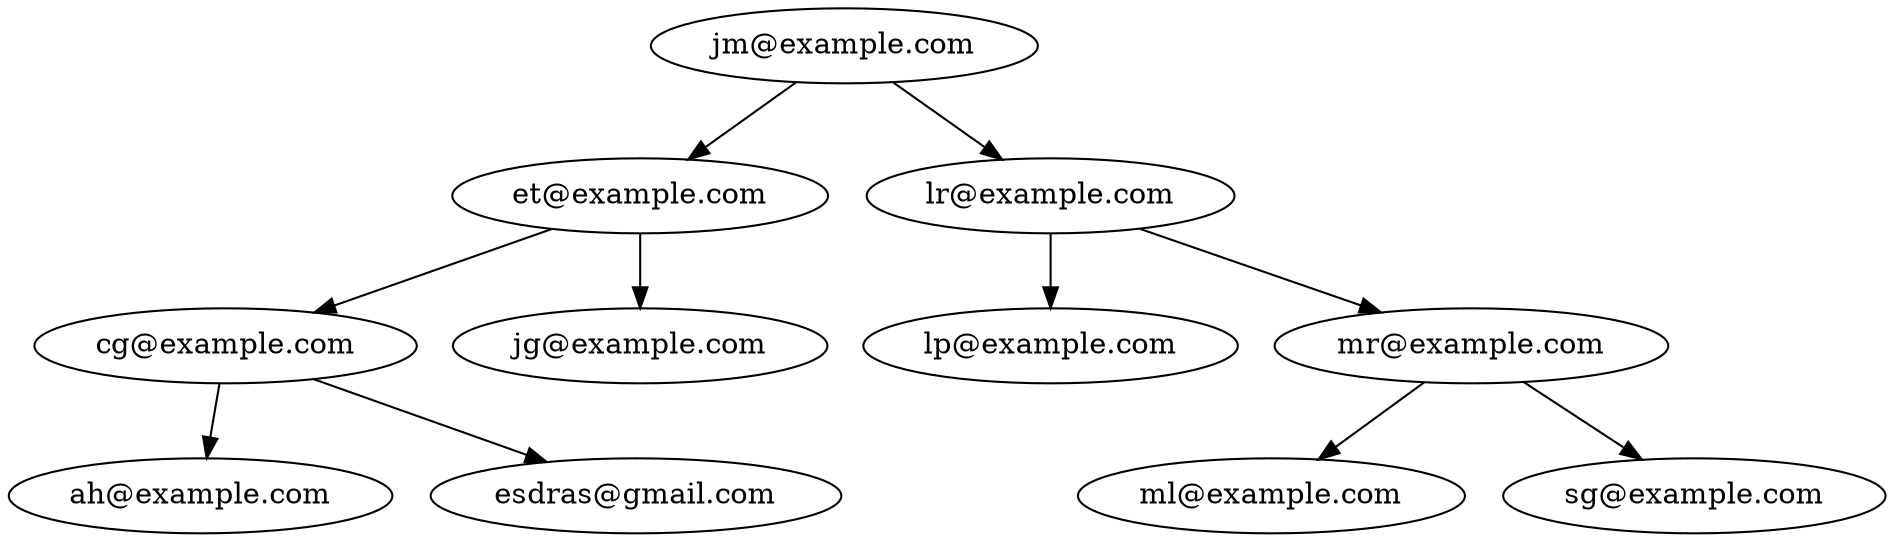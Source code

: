 digraph G {
Nodo0x200e7d5e230[label = "jm@example.com"]
Nodo0x200e7d5e230->Nodo0x200e7d5e410
Nodo0x200e7d5e230->Nodo0x200e7d5eaa0
Nodo0x200e7d5e410[label = "et@example.com"]
Nodo0x200e7d5e410->Nodo0x200e7d5e140
Nodo0x200e7d5e410->Nodo0x200e7d5eb90
Nodo0x200e7d5e140[label = "cg@example.com"]
Nodo0x200e7d5e140->Nodo0x200e7d5e320
Nodo0x200e7d5e140->Nodo0x200e7ec27e0
Nodo0x200e7d5e320[label = "ah@example.com"]
Nodo0x200e7ec27e0[label = "esdras@gmail.com"]
Nodo0x200e7d5eb90[label = "jg@example.com"]
Nodo0x200e7d5eaa0[label = "lr@example.com"]
Nodo0x200e7d5eaa0->Nodo0x200e7d5e7d0
Nodo0x200e7d5eaa0->Nodo0x200e7d5ed70
Nodo0x200e7d5e7d0[label = "lp@example.com"]
Nodo0x200e7d5ed70[label = "mr@example.com"]
Nodo0x200e7d5ed70->Nodo0x200e7d5e6e0
Nodo0x200e7d5ed70->Nodo0x200e7d5ec80
Nodo0x200e7d5e6e0[label = "ml@example.com"]
Nodo0x200e7d5ec80[label = "sg@example.com"]
}
